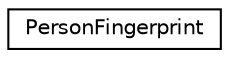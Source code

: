 digraph "Graphical Class Hierarchy"
{
 // LATEX_PDF_SIZE
  edge [fontname="Helvetica",fontsize="10",labelfontname="Helvetica",labelfontsize="10"];
  node [fontname="Helvetica",fontsize="10",shape=record];
  rankdir="LR";
  Node0 [label="PersonFingerprint",height=0.2,width=0.4,color="black", fillcolor="white", style="filled",URL="$class_person_fingerprint.html",tooltip=" "];
}
